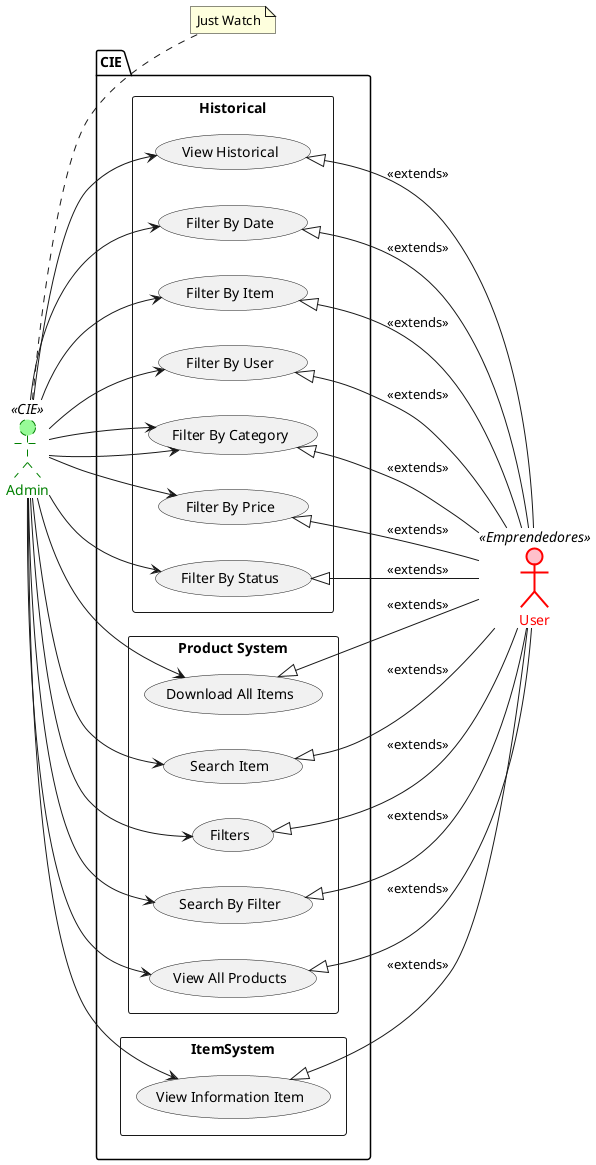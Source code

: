 @startuml Roles
left to right direction

actor "Admin" as admin <<CIE>> #palegreen;line:green;line.dashed;text:green
actor "User" as user <<Emprendedores>> #pink;line:red;line.bold;text:red
note right of (admin) 
Just Watch
end note

package CIE {
    rectangle Historical {
        usecase "View Historical" as VH
        usecase "Filter By Date" as FBD
        usecase "Filter By Item" as FBI
        usecase "Filter By User" as FBU
        usecase "Filter By Category" as FBC
        usecase "Filter By Price" as FBP
        usecase "Filter By Status" as FBS
    }

    rectangle "Product System" as productsSystem {
        usecase "Download All Items" as DAI
        usecase "Search Item" as SI
        usecase "Filters" as F
        usecase "Search By Filter" as SBF
        usecase "View All Products" as VAP
        usecase "Filter By Category" as FBC
    }

    rectangle ItemSystem {
        usecase "View Information Item" as VII
    }

    admin --> VH
    admin --> FBD
    admin --> FBI
    admin --> FBU
    admin --> FBC
    admin --> FBP
    admin --> FBS

    admin --> DAI
    admin --> SI
    admin --> F
    admin --> SBF
    admin --> VAP
    admin --> FBC

    admin --> VII

VH <|-- (user) : <<extends>>
FBD <|-- (user) : <<extends>>
FBI <|-- (user) : <<extends>>
FBU <|-- (user) : <<extends>>
FBC<|-- (user) : <<extends>>
FBP<|-- (user) : <<extends>>
FBS<|-- (user) : <<extends>>

  
DAI<|-- (user) : <<extends>>
SI<|-- (user) : <<extends>>

F<|-- (user) : <<extends>>
 
SBF<|-- (user)  : <<extends>>
VAP<|-- (user) : <<extends>>

VII<|-- (user) : <<extends>>
}

@enduml